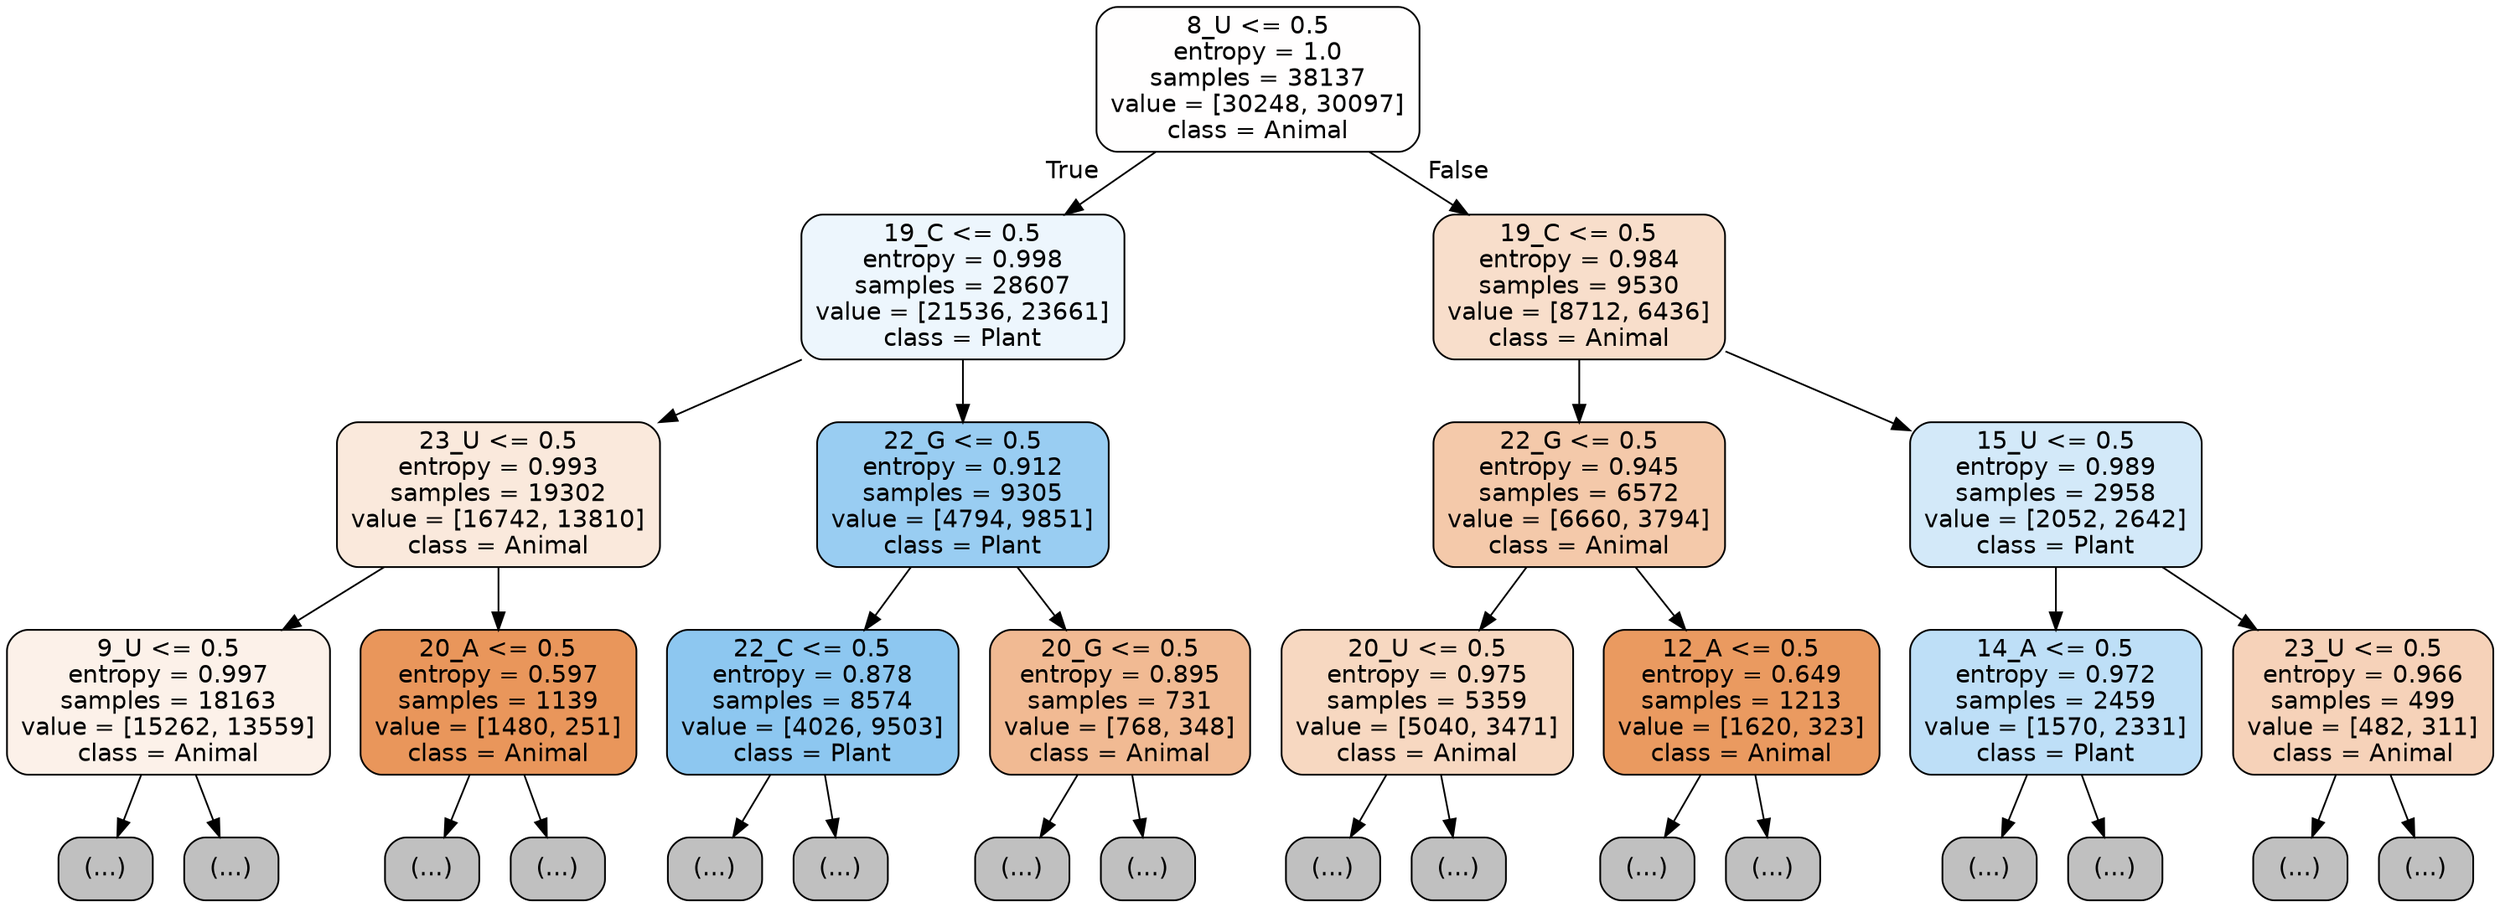 digraph Tree {
node [shape=box, style="filled, rounded", color="black", fontname="helvetica"] ;
edge [fontname="helvetica"] ;
0 [label="8_U <= 0.5\nentropy = 1.0\nsamples = 38137\nvalue = [30248, 30097]\nclass = Animal", fillcolor="#fffefe"] ;
1 [label="19_C <= 0.5\nentropy = 0.998\nsamples = 28607\nvalue = [21536, 23661]\nclass = Plant", fillcolor="#edf6fd"] ;
0 -> 1 [labeldistance=2.5, labelangle=45, headlabel="True"] ;
2 [label="23_U <= 0.5\nentropy = 0.993\nsamples = 19302\nvalue = [16742, 13810]\nclass = Animal", fillcolor="#fae9dc"] ;
1 -> 2 ;
3 [label="9_U <= 0.5\nentropy = 0.997\nsamples = 18163\nvalue = [15262, 13559]\nclass = Animal", fillcolor="#fcf1e9"] ;
2 -> 3 ;
4 [label="(...)", fillcolor="#C0C0C0"] ;
3 -> 4 ;
6311 [label="(...)", fillcolor="#C0C0C0"] ;
3 -> 6311 ;
8924 [label="20_A <= 0.5\nentropy = 0.597\nsamples = 1139\nvalue = [1480, 251]\nclass = Animal", fillcolor="#e9965b"] ;
2 -> 8924 ;
8925 [label="(...)", fillcolor="#C0C0C0"] ;
8924 -> 8925 ;
9292 [label="(...)", fillcolor="#C0C0C0"] ;
8924 -> 9292 ;
9369 [label="22_G <= 0.5\nentropy = 0.912\nsamples = 9305\nvalue = [4794, 9851]\nclass = Plant", fillcolor="#99cdf2"] ;
1 -> 9369 ;
9370 [label="22_C <= 0.5\nentropy = 0.878\nsamples = 8574\nvalue = [4026, 9503]\nclass = Plant", fillcolor="#8dc7f0"] ;
9369 -> 9370 ;
9371 [label="(...)", fillcolor="#C0C0C0"] ;
9370 -> 9371 ;
11582 [label="(...)", fillcolor="#C0C0C0"] ;
9370 -> 11582 ;
11971 [label="20_G <= 0.5\nentropy = 0.895\nsamples = 731\nvalue = [768, 348]\nclass = Animal", fillcolor="#f1ba93"] ;
9369 -> 11971 ;
11972 [label="(...)", fillcolor="#C0C0C0"] ;
11971 -> 11972 ;
12257 [label="(...)", fillcolor="#C0C0C0"] ;
11971 -> 12257 ;
12342 [label="19_C <= 0.5\nentropy = 0.984\nsamples = 9530\nvalue = [8712, 6436]\nclass = Animal", fillcolor="#f8decb"] ;
0 -> 12342 [labeldistance=2.5, labelangle=-45, headlabel="False"] ;
12343 [label="22_G <= 0.5\nentropy = 0.945\nsamples = 6572\nvalue = [6660, 3794]\nclass = Animal", fillcolor="#f4c9aa"] ;
12342 -> 12343 ;
12344 [label="20_U <= 0.5\nentropy = 0.975\nsamples = 5359\nvalue = [5040, 3471]\nclass = Animal", fillcolor="#f7d8c1"] ;
12343 -> 12344 ;
12345 [label="(...)", fillcolor="#C0C0C0"] ;
12344 -> 12345 ;
14558 [label="(...)", fillcolor="#C0C0C0"] ;
12344 -> 14558 ;
15361 [label="12_A <= 0.5\nentropy = 0.649\nsamples = 1213\nvalue = [1620, 323]\nclass = Animal", fillcolor="#ea9a60"] ;
12343 -> 15361 ;
15362 [label="(...)", fillcolor="#C0C0C0"] ;
15361 -> 15362 ;
15667 [label="(...)", fillcolor="#C0C0C0"] ;
15361 -> 15667 ;
15754 [label="15_U <= 0.5\nentropy = 0.989\nsamples = 2958\nvalue = [2052, 2642]\nclass = Plant", fillcolor="#d3e9f9"] ;
12342 -> 15754 ;
15755 [label="14_A <= 0.5\nentropy = 0.972\nsamples = 2459\nvalue = [1570, 2331]\nclass = Plant", fillcolor="#bedff7"] ;
15754 -> 15755 ;
15756 [label="(...)", fillcolor="#C0C0C0"] ;
15755 -> 15756 ;
16485 [label="(...)", fillcolor="#C0C0C0"] ;
15755 -> 16485 ;
16682 [label="23_U <= 0.5\nentropy = 0.966\nsamples = 499\nvalue = [482, 311]\nclass = Animal", fillcolor="#f6d2b9"] ;
15754 -> 16682 ;
16683 [label="(...)", fillcolor="#C0C0C0"] ;
16682 -> 16683 ;
16938 [label="(...)", fillcolor="#C0C0C0"] ;
16682 -> 16938 ;
}